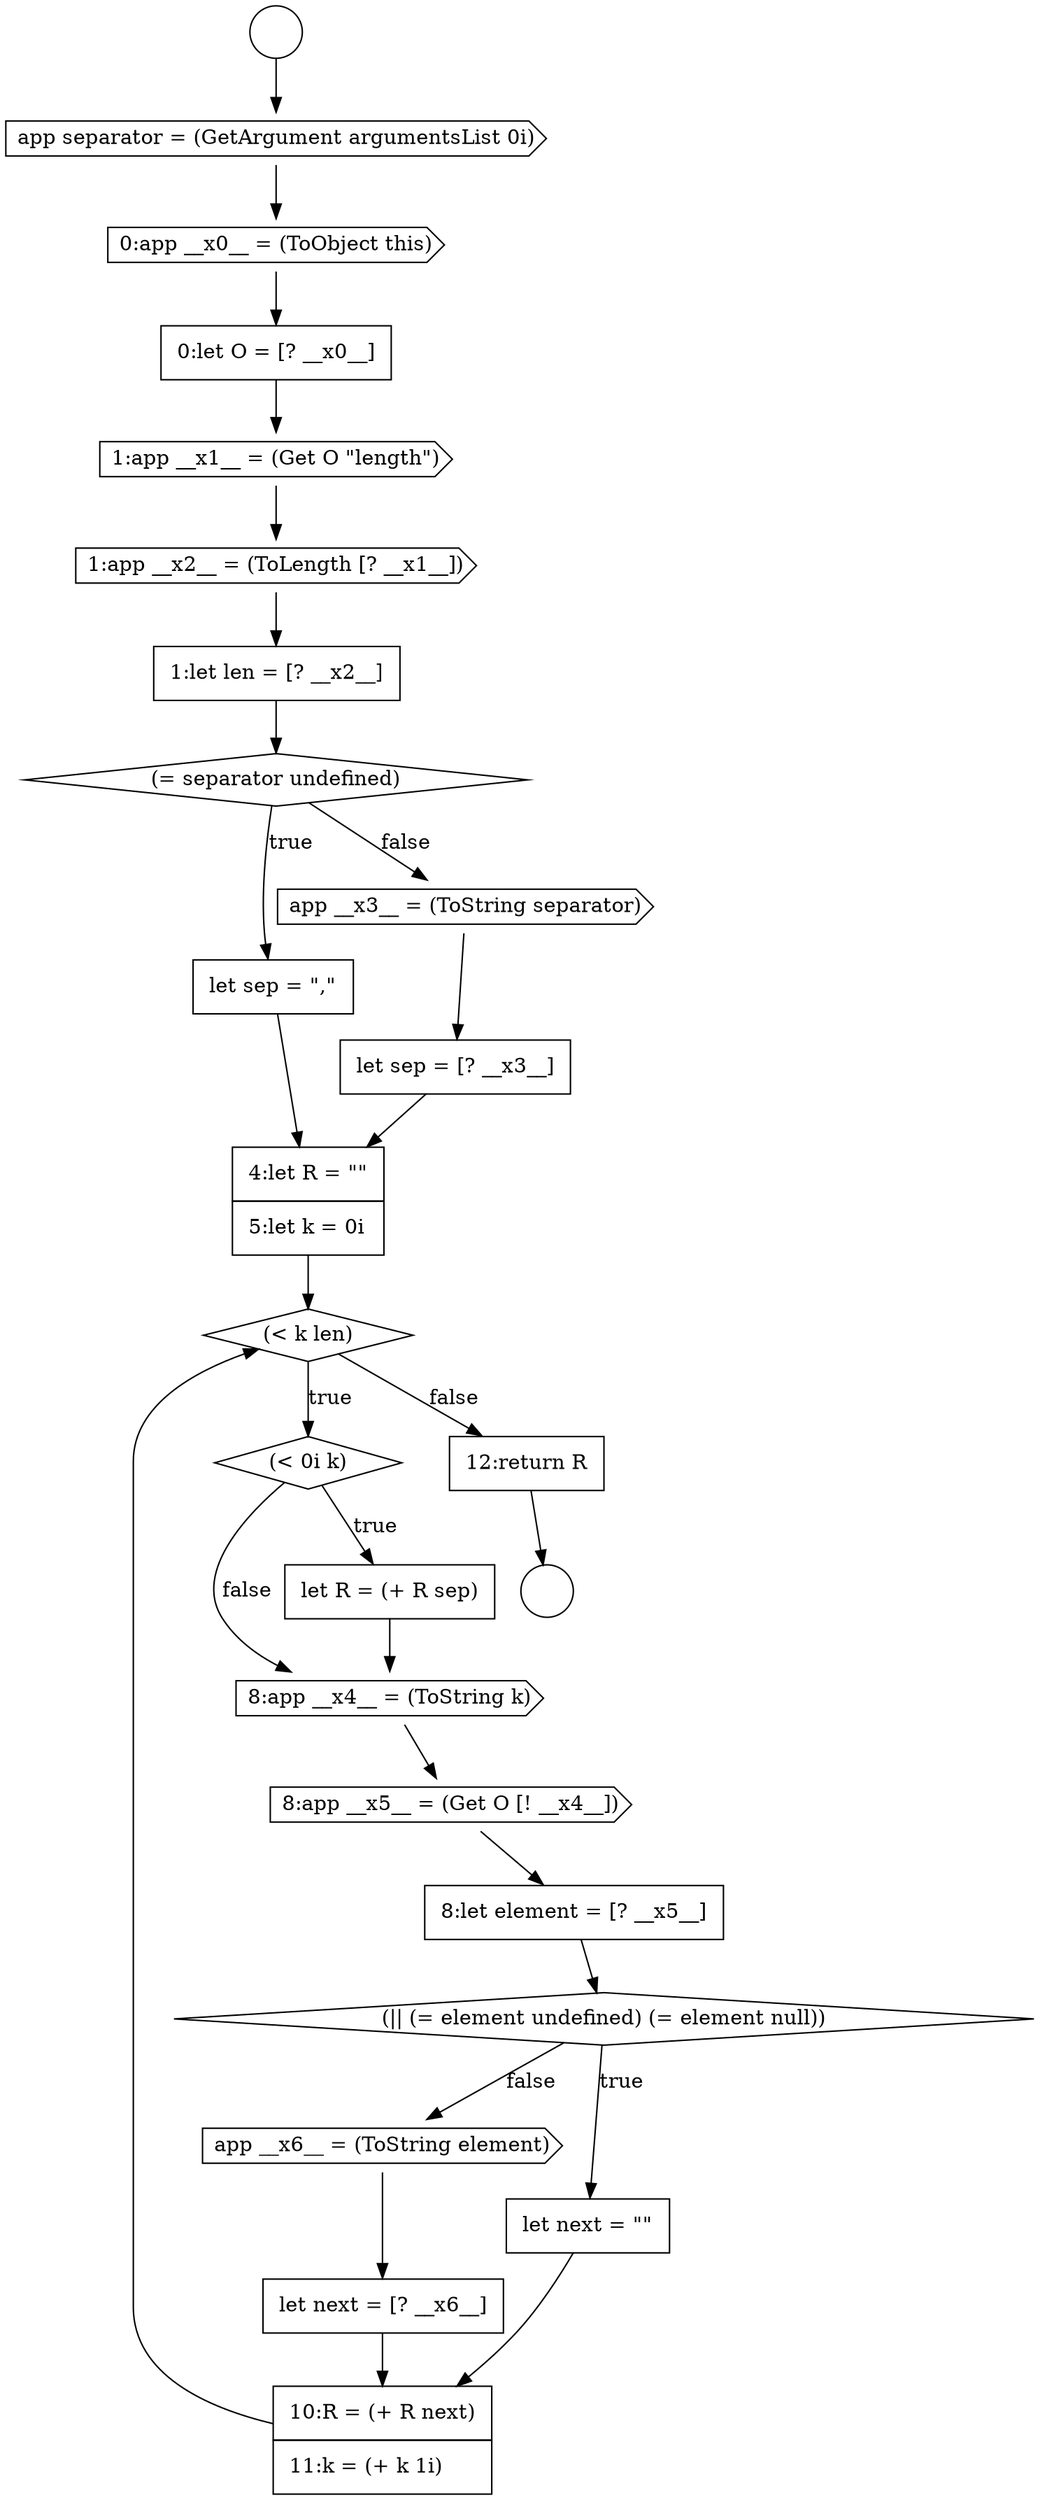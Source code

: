 digraph {
  node14895 [shape=none, margin=0, label=<<font color="black">
    <table border="0" cellborder="1" cellspacing="0" cellpadding="10">
      <tr><td align="left">1:let len = [? __x2__]</td></tr>
    </table>
  </font>> color="black" fillcolor="white" style=filled]
  node14905 [shape=cds, label=<<font color="black">8:app __x5__ = (Get O [! __x4__])</font>> color="black" fillcolor="white" style=filled]
  node14909 [shape=cds, label=<<font color="black">app __x6__ = (ToString element)</font>> color="black" fillcolor="white" style=filled]
  node14904 [shape=cds, label=<<font color="black">8:app __x4__ = (ToString k)</font>> color="black" fillcolor="white" style=filled]
  node14900 [shape=none, margin=0, label=<<font color="black">
    <table border="0" cellborder="1" cellspacing="0" cellpadding="10">
      <tr><td align="left">4:let R = &quot;&quot;</td></tr>
      <tr><td align="left">5:let k = 0i</td></tr>
    </table>
  </font>> color="black" fillcolor="white" style=filled]
  node14908 [shape=none, margin=0, label=<<font color="black">
    <table border="0" cellborder="1" cellspacing="0" cellpadding="10">
      <tr><td align="left">let next = &quot;&quot;</td></tr>
    </table>
  </font>> color="black" fillcolor="white" style=filled]
  node14893 [shape=cds, label=<<font color="black">1:app __x1__ = (Get O &quot;length&quot;)</font>> color="black" fillcolor="white" style=filled]
  node14897 [shape=none, margin=0, label=<<font color="black">
    <table border="0" cellborder="1" cellspacing="0" cellpadding="10">
      <tr><td align="left">let sep = &quot;,&quot;</td></tr>
    </table>
  </font>> color="black" fillcolor="white" style=filled]
  node14898 [shape=cds, label=<<font color="black">app __x3__ = (ToString separator)</font>> color="black" fillcolor="white" style=filled]
  node14902 [shape=diamond, label=<<font color="black">(&lt; 0i k)</font>> color="black" fillcolor="white" style=filled]
  node14906 [shape=none, margin=0, label=<<font color="black">
    <table border="0" cellborder="1" cellspacing="0" cellpadding="10">
      <tr><td align="left">8:let element = [? __x5__]</td></tr>
    </table>
  </font>> color="black" fillcolor="white" style=filled]
  node14896 [shape=diamond, label=<<font color="black">(= separator undefined)</font>> color="black" fillcolor="white" style=filled]
  node14891 [shape=cds, label=<<font color="black">0:app __x0__ = (ToObject this)</font>> color="black" fillcolor="white" style=filled]
  node14899 [shape=none, margin=0, label=<<font color="black">
    <table border="0" cellborder="1" cellspacing="0" cellpadding="10">
      <tr><td align="left">let sep = [? __x3__]</td></tr>
    </table>
  </font>> color="black" fillcolor="white" style=filled]
  node14912 [shape=none, margin=0, label=<<font color="black">
    <table border="0" cellborder="1" cellspacing="0" cellpadding="10">
      <tr><td align="left">12:return R</td></tr>
    </table>
  </font>> color="black" fillcolor="white" style=filled]
  node14890 [shape=cds, label=<<font color="black">app separator = (GetArgument argumentsList 0i)</font>> color="black" fillcolor="white" style=filled]
  node14911 [shape=none, margin=0, label=<<font color="black">
    <table border="0" cellborder="1" cellspacing="0" cellpadding="10">
      <tr><td align="left">10:R = (+ R next)</td></tr>
      <tr><td align="left">11:k = (+ k 1i)</td></tr>
    </table>
  </font>> color="black" fillcolor="white" style=filled]
  node14901 [shape=diamond, label=<<font color="black">(&lt; k len)</font>> color="black" fillcolor="white" style=filled]
  node14889 [shape=circle label=" " color="black" fillcolor="white" style=filled]
  node14894 [shape=cds, label=<<font color="black">1:app __x2__ = (ToLength [? __x1__])</font>> color="black" fillcolor="white" style=filled]
  node14907 [shape=diamond, label=<<font color="black">(|| (= element undefined) (= element null))</font>> color="black" fillcolor="white" style=filled]
  node14892 [shape=none, margin=0, label=<<font color="black">
    <table border="0" cellborder="1" cellspacing="0" cellpadding="10">
      <tr><td align="left">0:let O = [? __x0__]</td></tr>
    </table>
  </font>> color="black" fillcolor="white" style=filled]
  node14910 [shape=none, margin=0, label=<<font color="black">
    <table border="0" cellborder="1" cellspacing="0" cellpadding="10">
      <tr><td align="left">let next = [? __x6__]</td></tr>
    </table>
  </font>> color="black" fillcolor="white" style=filled]
  node14903 [shape=none, margin=0, label=<<font color="black">
    <table border="0" cellborder="1" cellspacing="0" cellpadding="10">
      <tr><td align="left">let R = (+ R sep)</td></tr>
    </table>
  </font>> color="black" fillcolor="white" style=filled]
  node14888 [shape=circle label=" " color="black" fillcolor="white" style=filled]
  node14911 -> node14901 [ color="black"]
  node14896 -> node14897 [label=<<font color="black">true</font>> color="black"]
  node14896 -> node14898 [label=<<font color="black">false</font>> color="black"]
  node14892 -> node14893 [ color="black"]
  node14893 -> node14894 [ color="black"]
  node14901 -> node14902 [label=<<font color="black">true</font>> color="black"]
  node14901 -> node14912 [label=<<font color="black">false</font>> color="black"]
  node14906 -> node14907 [ color="black"]
  node14903 -> node14904 [ color="black"]
  node14899 -> node14900 [ color="black"]
  node14894 -> node14895 [ color="black"]
  node14888 -> node14890 [ color="black"]
  node14909 -> node14910 [ color="black"]
  node14904 -> node14905 [ color="black"]
  node14908 -> node14911 [ color="black"]
  node14912 -> node14889 [ color="black"]
  node14905 -> node14906 [ color="black"]
  node14910 -> node14911 [ color="black"]
  node14902 -> node14903 [label=<<font color="black">true</font>> color="black"]
  node14902 -> node14904 [label=<<font color="black">false</font>> color="black"]
  node14890 -> node14891 [ color="black"]
  node14907 -> node14908 [label=<<font color="black">true</font>> color="black"]
  node14907 -> node14909 [label=<<font color="black">false</font>> color="black"]
  node14898 -> node14899 [ color="black"]
  node14897 -> node14900 [ color="black"]
  node14891 -> node14892 [ color="black"]
  node14895 -> node14896 [ color="black"]
  node14900 -> node14901 [ color="black"]
}
